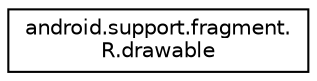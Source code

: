 digraph "Graphical Class Hierarchy"
{
 // INTERACTIVE_SVG=YES
 // LATEX_PDF_SIZE
  edge [fontname="Helvetica",fontsize="10",labelfontname="Helvetica",labelfontsize="10"];
  node [fontname="Helvetica",fontsize="10",shape=record];
  rankdir="LR";
  Node0 [label="android.support.fragment.\lR.drawable",height=0.2,width=0.4,color="black", fillcolor="white", style="filled",URL="$classandroid_1_1support_1_1fragment_1_1_r_1_1drawable.html",tooltip=" "];
}
